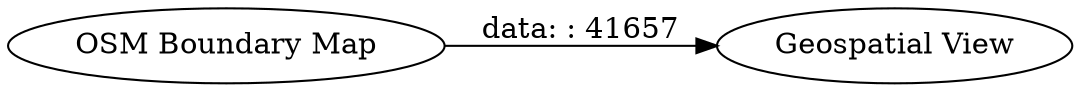 digraph {
	"-7865841142894931234_239" [label="OSM Boundary Map"]
	"-7865841142894931234_240" [label="Geospatial View"]
	"-7865841142894931234_239" -> "-7865841142894931234_240" [label="data: : 41657"]
	rankdir=LR
}
